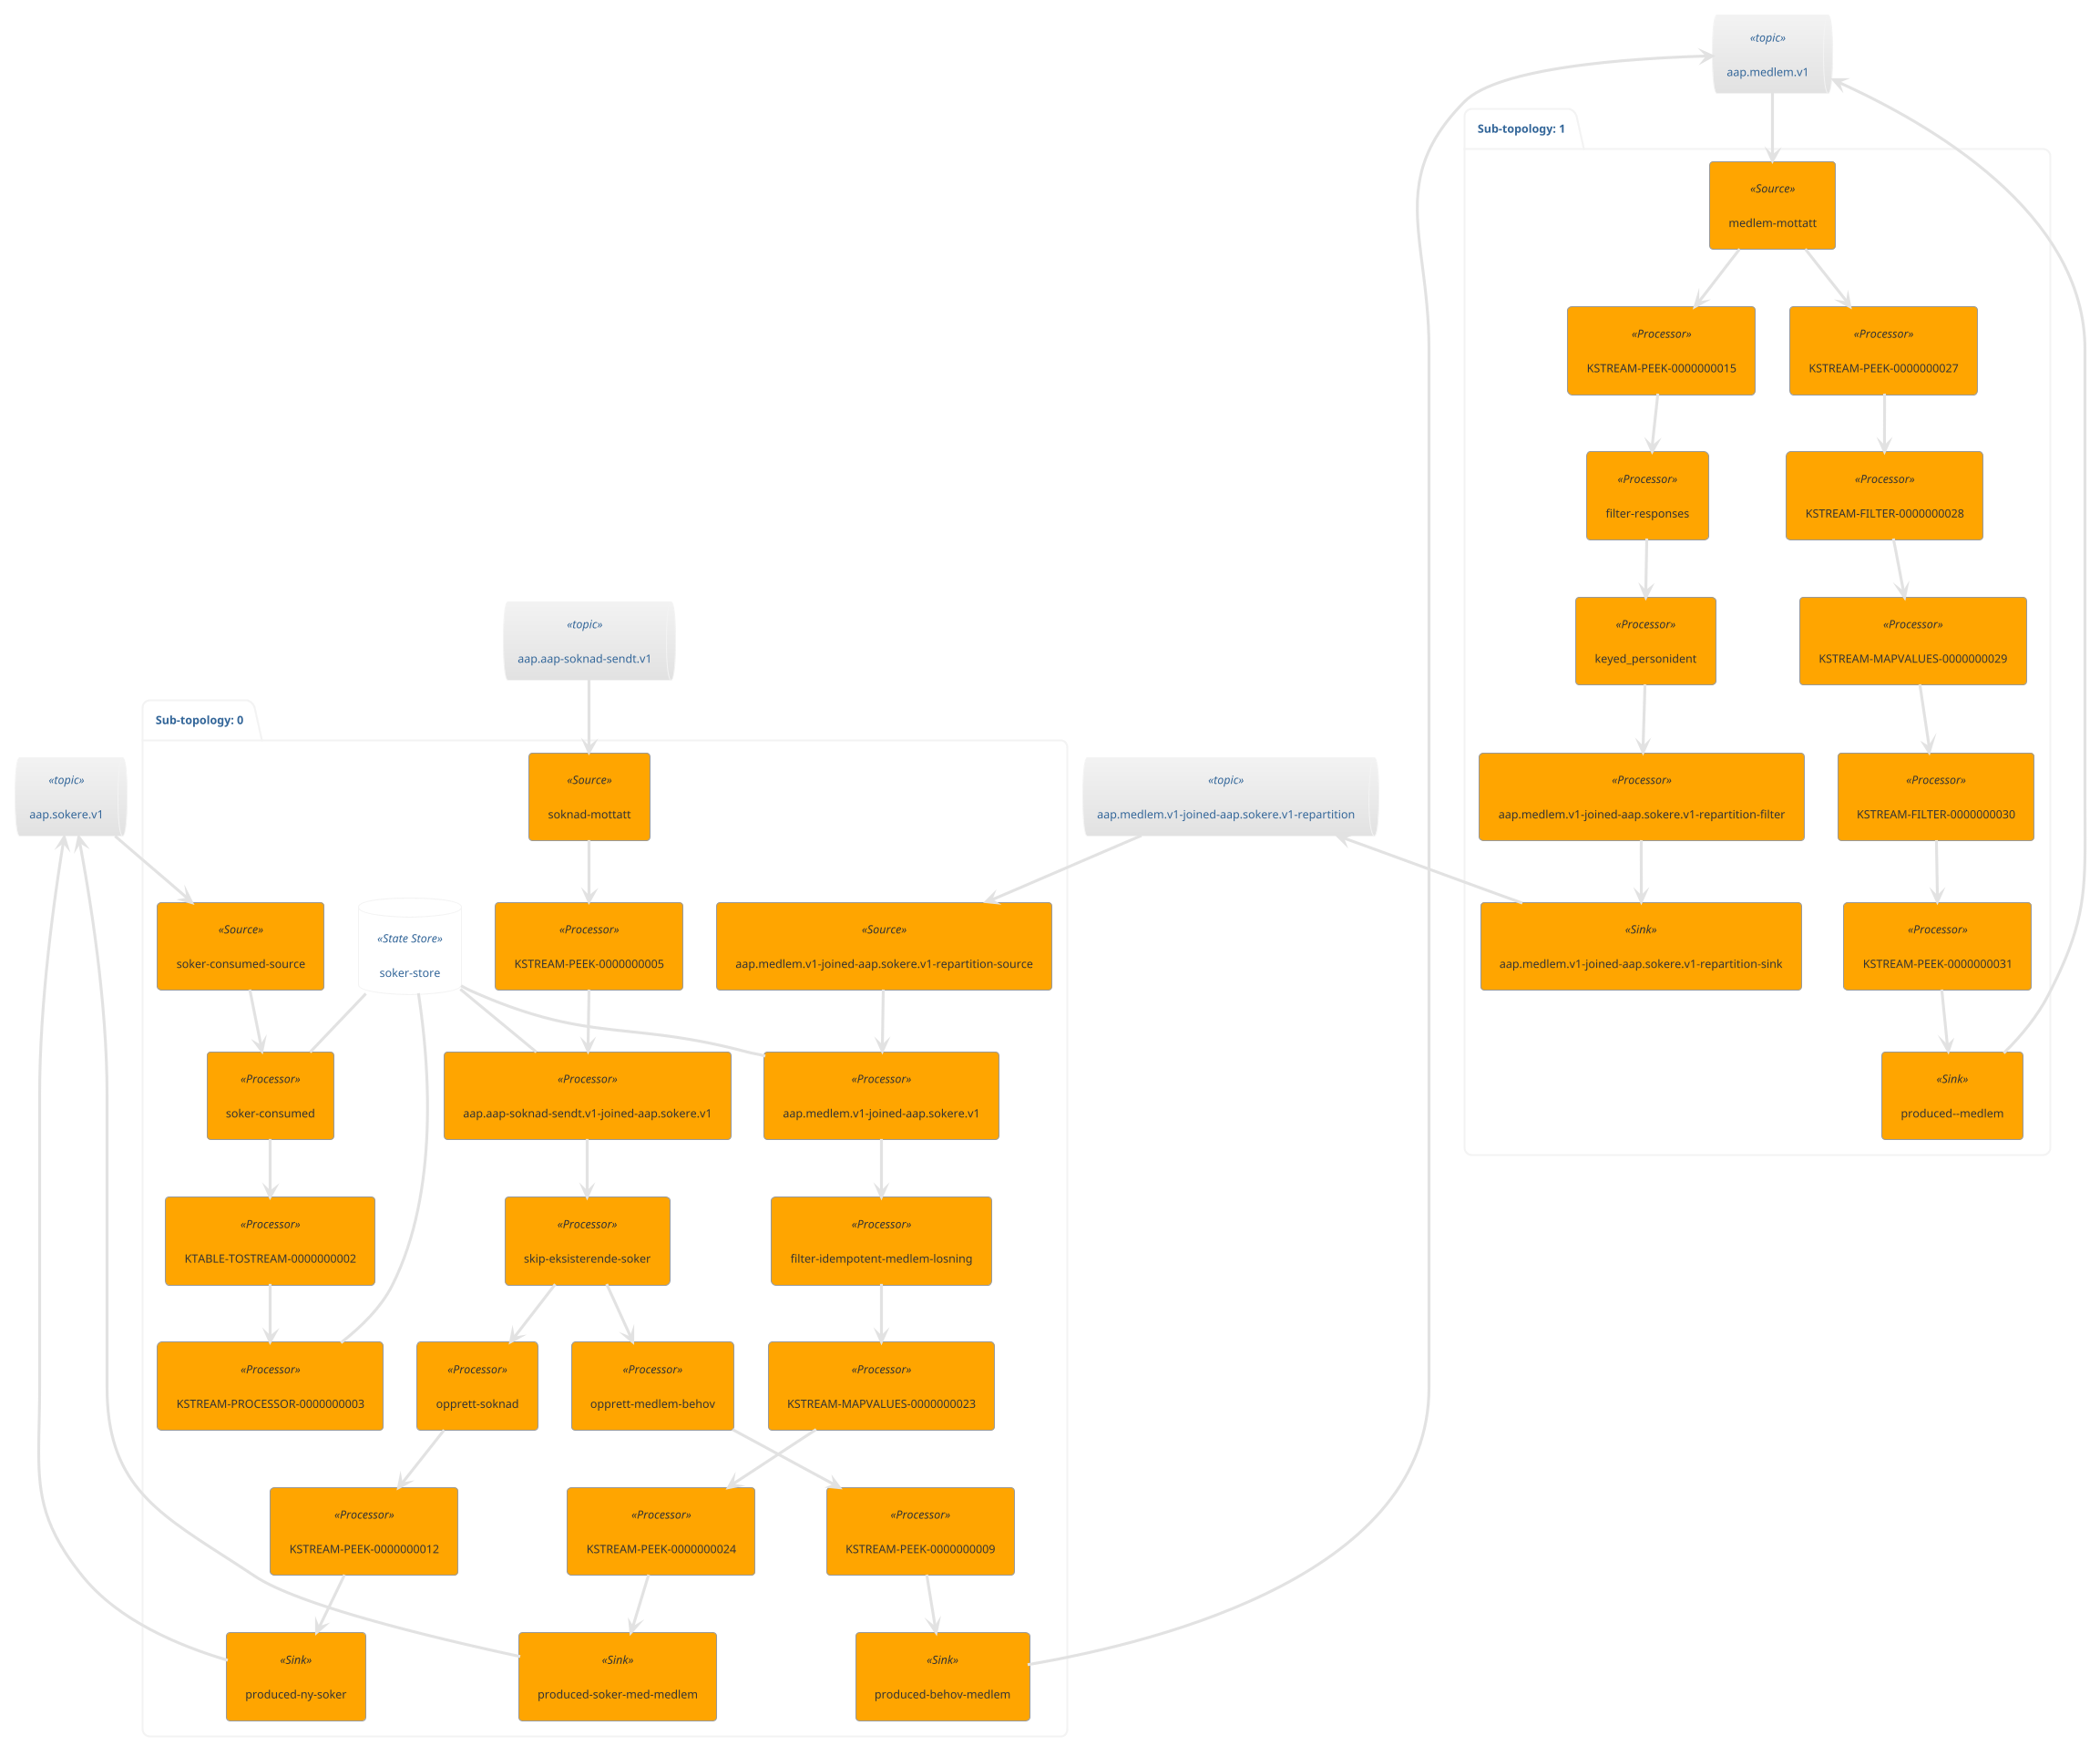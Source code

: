 @startuml
!theme lightgray
queue "aap.medlem.v1" <<topic>> as aap_medlem_v1
queue "aap.sokere.v1" <<topic>> as aap_sokere_v1
queue "aap.aap-soknad-sendt.v1" <<topic>> as aap_aap_soknad_sendt_v1
queue "aap.medlem.v1-joined-aap.sokere.v1-repartition" <<topic>> as aap_medlem_v1_joined_aap_sokere_v1_repartition
package "Sub-topology: 0" {
	database "soker-store" <<State Store>> as soker_store
	agent "soknad-mottatt" <<Source>> as soknad_mottatt
	agent "KSTREAM-PEEK-0000000005" <<Processor>> as KSTREAM_PEEK_0000000005
	agent "aap.aap-soknad-sendt.v1-joined-aap.sokere.v1" <<Processor>> as aap_aap_soknad_sendt_v1_joined_aap_sokere_v1
	agent "skip-eksisterende-soker" <<Processor>> as skip_eksisterende_soker
	agent "aap.medlem.v1-joined-aap.sokere.v1-repartition-source" <<Source>> as aap_medlem_v1_joined_aap_sokere_v1_repartition_source
	agent "aap.medlem.v1-joined-aap.sokere.v1" <<Processor>> as aap_medlem_v1_joined_aap_sokere_v1
	agent "filter-idempotent-medlem-losning" <<Processor>> as filter_idempotent_medlem_losning
	agent "soker-consumed-source" <<Source>> as soker_consumed_source
	agent "KSTREAM-MAPVALUES-0000000023" <<Processor>> as KSTREAM_MAPVALUES_0000000023
	agent "opprett-medlem-behov" <<Processor>> as opprett_medlem_behov
	agent "opprett-soknad" <<Processor>> as opprett_soknad
	agent "soker-consumed" <<Processor>> as soker_consumed
	agent "KSTREAM-PEEK-0000000009" <<Processor>> as KSTREAM_PEEK_0000000009
	agent "KSTREAM-PEEK-0000000012" <<Processor>> as KSTREAM_PEEK_0000000012
	agent "KSTREAM-PEEK-0000000024" <<Processor>> as KSTREAM_PEEK_0000000024
	agent "KTABLE-TOSTREAM-0000000002" <<Processor>> as KTABLE_TOSTREAM_0000000002
	agent "KSTREAM-PROCESSOR-0000000003" <<Processor>> as KSTREAM_PROCESSOR_0000000003
	agent "produced-behov-medlem" <<Sink>> as produced_behov_medlem
	agent "produced-ny-soker" <<Sink>> as produced_ny_soker
	agent "produced-soker-med-medlem" <<Sink>> as produced_soker_med_medlem
	aap_aap_soknad_sendt_v1 --> soknad_mottatt
	soker_store -- aap_aap_soknad_sendt_v1_joined_aap_sokere_v1
	aap_medlem_v1_joined_aap_sokere_v1_repartition --> aap_medlem_v1_joined_aap_sokere_v1_repartition_source
	soker_store -- aap_medlem_v1_joined_aap_sokere_v1
	aap_sokere_v1 --> soker_consumed_source
	soker_store -- soker_consumed
	soker_store -- KSTREAM_PROCESSOR_0000000003
	aap_medlem_v1 <-- produced_behov_medlem
	aap_sokere_v1 <-- produced_ny_soker
	aap_sokere_v1 <-- produced_soker_med_medlem
	soknad_mottatt --> KSTREAM_PEEK_0000000005
	KSTREAM_PEEK_0000000005 --> aap_aap_soknad_sendt_v1_joined_aap_sokere_v1
	aap_aap_soknad_sendt_v1_joined_aap_sokere_v1 --> skip_eksisterende_soker
	skip_eksisterende_soker --> opprett_soknad
	skip_eksisterende_soker --> opprett_medlem_behov
	aap_medlem_v1_joined_aap_sokere_v1_repartition_source --> aap_medlem_v1_joined_aap_sokere_v1
	aap_medlem_v1_joined_aap_sokere_v1 --> filter_idempotent_medlem_losning
	filter_idempotent_medlem_losning --> KSTREAM_MAPVALUES_0000000023
	soker_consumed_source --> soker_consumed
	KSTREAM_MAPVALUES_0000000023 --> KSTREAM_PEEK_0000000024
	opprett_medlem_behov --> KSTREAM_PEEK_0000000009
	opprett_soknad --> KSTREAM_PEEK_0000000012
	soker_consumed --> KTABLE_TOSTREAM_0000000002
	KSTREAM_PEEK_0000000009 --> produced_behov_medlem
	KSTREAM_PEEK_0000000012 --> produced_ny_soker
	KSTREAM_PEEK_0000000024 --> produced_soker_med_medlem
	KTABLE_TOSTREAM_0000000002 --> KSTREAM_PROCESSOR_0000000003
}
package "Sub-topology: 1" {
	agent "medlem-mottatt" <<Source>> as medlem_mottatt
	agent "KSTREAM-PEEK-0000000027" <<Processor>> as KSTREAM_PEEK_0000000027
	agent "KSTREAM-FILTER-0000000028" <<Processor>> as KSTREAM_FILTER_0000000028
	agent "KSTREAM-PEEK-0000000015" <<Processor>> as KSTREAM_PEEK_0000000015
	agent "KSTREAM-MAPVALUES-0000000029" <<Processor>> as KSTREAM_MAPVALUES_0000000029
	agent "filter-responses" <<Processor>> as filter_responses
	agent "KSTREAM-FILTER-0000000030" <<Processor>> as KSTREAM_FILTER_0000000030
	agent "keyed_personident" <<Processor>> as keyed_personident
	agent "KSTREAM-PEEK-0000000031" <<Processor>> as KSTREAM_PEEK_0000000031
	agent "aap.medlem.v1-joined-aap.sokere.v1-repartition-filter" <<Processor>> as aap_medlem_v1_joined_aap_sokere_v1_repartition_filter
	agent "aap.medlem.v1-joined-aap.sokere.v1-repartition-sink" <<Sink>> as aap_medlem_v1_joined_aap_sokere_v1_repartition_sink
	agent "produced--medlem" <<Sink>> as produced__medlem
	aap_medlem_v1 --> medlem_mottatt
	aap_medlem_v1_joined_aap_sokere_v1_repartition <-- aap_medlem_v1_joined_aap_sokere_v1_repartition_sink
	aap_medlem_v1 <-- produced__medlem
	medlem_mottatt --> KSTREAM_PEEK_0000000015
	medlem_mottatt --> KSTREAM_PEEK_0000000027
	KSTREAM_PEEK_0000000027 --> KSTREAM_FILTER_0000000028
	KSTREAM_FILTER_0000000028 --> KSTREAM_MAPVALUES_0000000029
	KSTREAM_PEEK_0000000015 --> filter_responses
	KSTREAM_MAPVALUES_0000000029 --> KSTREAM_FILTER_0000000030
	filter_responses --> keyed_personident
	KSTREAM_FILTER_0000000030 --> KSTREAM_PEEK_0000000031
	keyed_personident --> aap_medlem_v1_joined_aap_sokere_v1_repartition_filter
	KSTREAM_PEEK_0000000031 --> produced__medlem
	aap_medlem_v1_joined_aap_sokere_v1_repartition_filter --> aap_medlem_v1_joined_aap_sokere_v1_repartition_sink
}
@enduml
